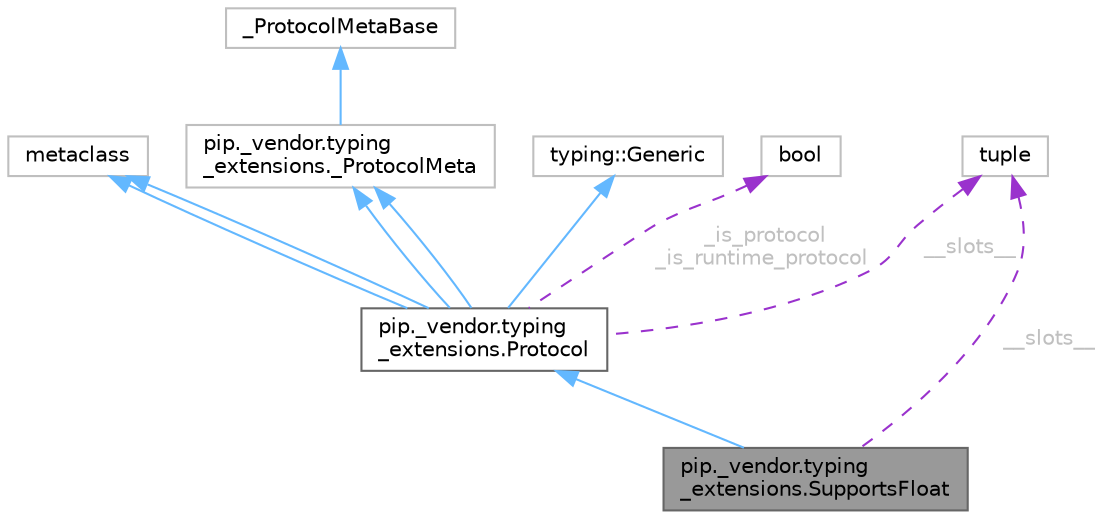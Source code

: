 digraph "pip._vendor.typing_extensions.SupportsFloat"
{
 // LATEX_PDF_SIZE
  bgcolor="transparent";
  edge [fontname=Helvetica,fontsize=10,labelfontname=Helvetica,labelfontsize=10];
  node [fontname=Helvetica,fontsize=10,shape=box,height=0.2,width=0.4];
  Node1 [id="Node000001",label="pip._vendor.typing\l_extensions.SupportsFloat",height=0.2,width=0.4,color="gray40", fillcolor="grey60", style="filled", fontcolor="black",tooltip=" "];
  Node2 -> Node1 [id="edge11_Node000001_Node000002",dir="back",color="steelblue1",style="solid",tooltip=" "];
  Node2 [id="Node000002",label="pip._vendor.typing\l_extensions.Protocol",height=0.2,width=0.4,color="gray40", fillcolor="white", style="filled",URL="$d5/d58/classpip_1_1__vendor_1_1typing__extensions_1_1Protocol.html",tooltip=" "];
  Node3 -> Node2 [id="edge12_Node000002_Node000003",dir="back",color="steelblue1",style="solid",tooltip=" "];
  Node3 [id="Node000003",label="typing::Generic",height=0.2,width=0.4,color="grey75", fillcolor="white", style="filled",tooltip=" "];
  Node4 -> Node2 [id="edge13_Node000002_Node000004",dir="back",color="steelblue1",style="solid",tooltip=" "];
  Node4 [id="Node000004",label="metaclass",height=0.2,width=0.4,color="grey75", fillcolor="white", style="filled",URL="$d1/d9a/classmetaclass.html",tooltip=" "];
  Node5 -> Node2 [id="edge14_Node000002_Node000005",dir="back",color="steelblue1",style="solid",tooltip=" "];
  Node5 [id="Node000005",label="pip._vendor.typing\l_extensions._ProtocolMeta",height=0.2,width=0.4,color="grey75", fillcolor="white", style="filled",URL="$db/d30/classpip_1_1__vendor_1_1typing__extensions_1_1__ProtocolMeta.html",tooltip=" "];
  Node6 -> Node5 [id="edge15_Node000005_Node000006",dir="back",color="steelblue1",style="solid",tooltip=" "];
  Node6 [id="Node000006",label="_ProtocolMetaBase",height=0.2,width=0.4,color="grey75", fillcolor="white", style="filled",URL="$d6/de3/class__ProtocolMetaBase.html",tooltip=" "];
  Node4 -> Node2 [id="edge16_Node000002_Node000004",dir="back",color="steelblue1",style="solid",tooltip=" "];
  Node5 -> Node2 [id="edge17_Node000002_Node000005",dir="back",color="steelblue1",style="solid",tooltip=" "];
  Node7 -> Node2 [id="edge18_Node000002_Node000007",dir="back",color="darkorchid3",style="dashed",tooltip=" ",label=" __slots__",fontcolor="grey" ];
  Node7 [id="Node000007",label="tuple",height=0.2,width=0.4,color="grey75", fillcolor="white", style="filled",tooltip=" "];
  Node8 -> Node2 [id="edge19_Node000002_Node000008",dir="back",color="darkorchid3",style="dashed",tooltip=" ",label=" _is_protocol\n_is_runtime_protocol",fontcolor="grey" ];
  Node8 [id="Node000008",label="bool",height=0.2,width=0.4,color="grey75", fillcolor="white", style="filled",tooltip=" "];
  Node7 -> Node1 [id="edge20_Node000001_Node000007",dir="back",color="darkorchid3",style="dashed",tooltip=" ",label=" __slots__",fontcolor="grey" ];
}
